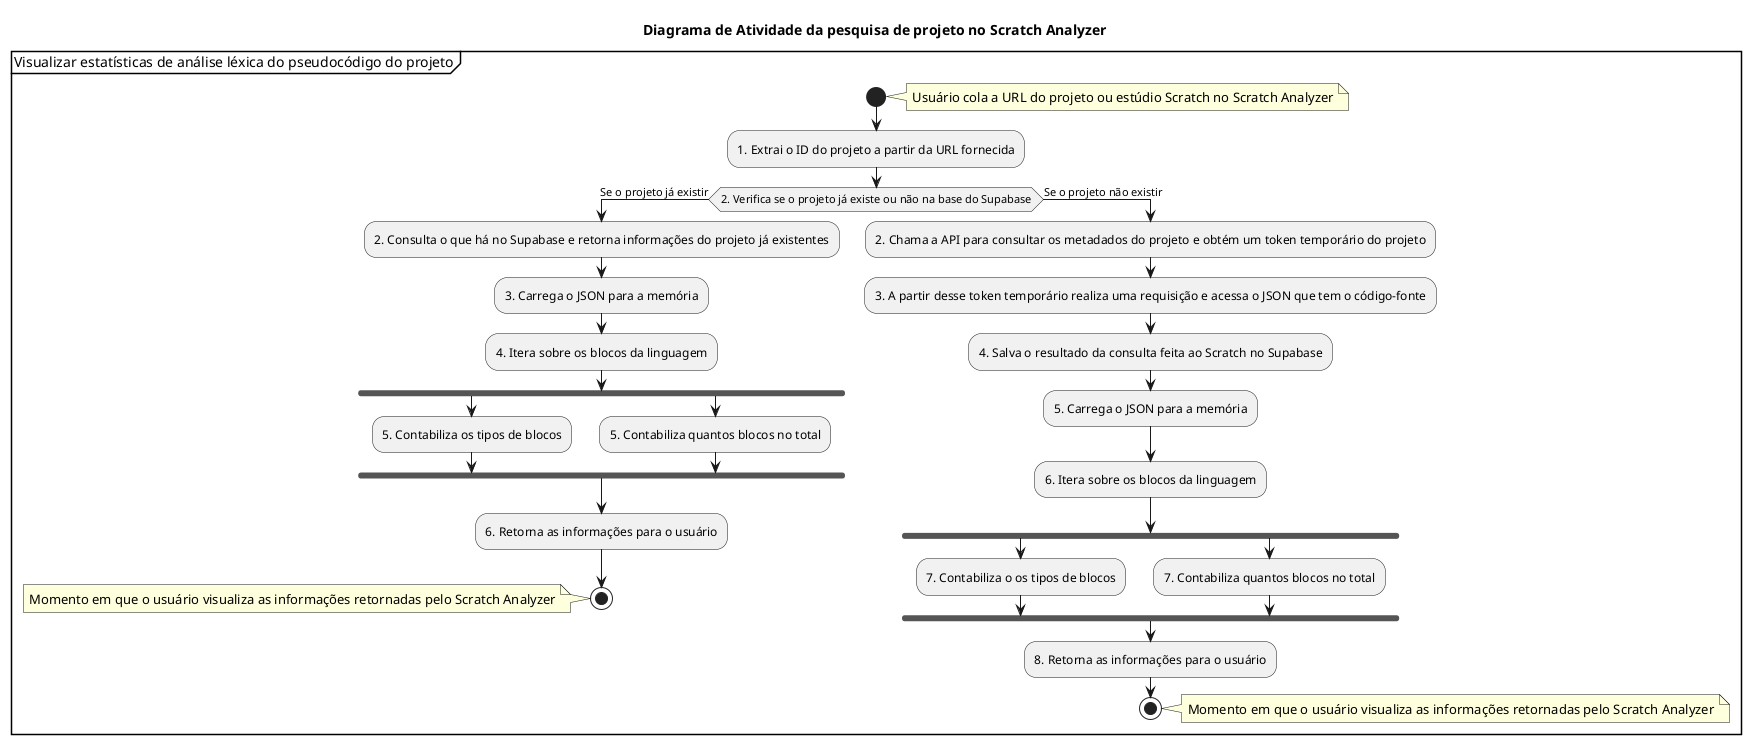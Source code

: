 @startuml "Activity Diagram"

title "Diagrama de Atividade da pesquisa de projeto no Scratch Analyzer"

partition "Visualizar estatísticas de análise léxica do pseudocódigo do projeto" {
  start
  note right
    Usuário cola a URL do projeto ou estúdio Scratch no Scratch Analyzer
  end note
  :1. Extrai o ID do projeto a partir da URL fornecida;

  if (2. Verifica se o projeto já existe ou não na base do Supabase) then (Se o projeto já existir)
    :2. Consulta o que há no Supabase e retorna informações do projeto já existentes;
    :3. Carrega o JSON para a memória;
    :4. Itera sobre os blocos da linguagem;
    fork
      :5. Contabiliza os tipos de blocos;
    fork again
      :5. Contabiliza quantos blocos no total;
    end fork
    :6. Retorna as informações para o usuário;
    stop
    note left
      Momento em que o usuário visualiza as informações retornadas pelo Scratch Analyzer
    end note
  else (Se o projeto não existir)
    :2. Chama a API para consultar os metadados do projeto e obtém um token temporário do projeto;
    :3. A partir desse token temporário realiza uma requisição e acessa o JSON que tem o código-fonte;
    :4. Salva o resultado da consulta feita ao Scratch no Supabase;
    :5. Carrega o JSON para a memória;
    :6. Itera sobre os blocos da linguagem;
    fork
      :7. Contabiliza o os tipos de blocos;
    fork again
      :7. Contabiliza quantos blocos no total;
    end fork
    :8. Retorna as informações para o usuário;
    stop
    note right
      Momento em que o usuário visualiza as informações retornadas pelo Scratch Analyzer
    end note
  endif
}

@enduml
